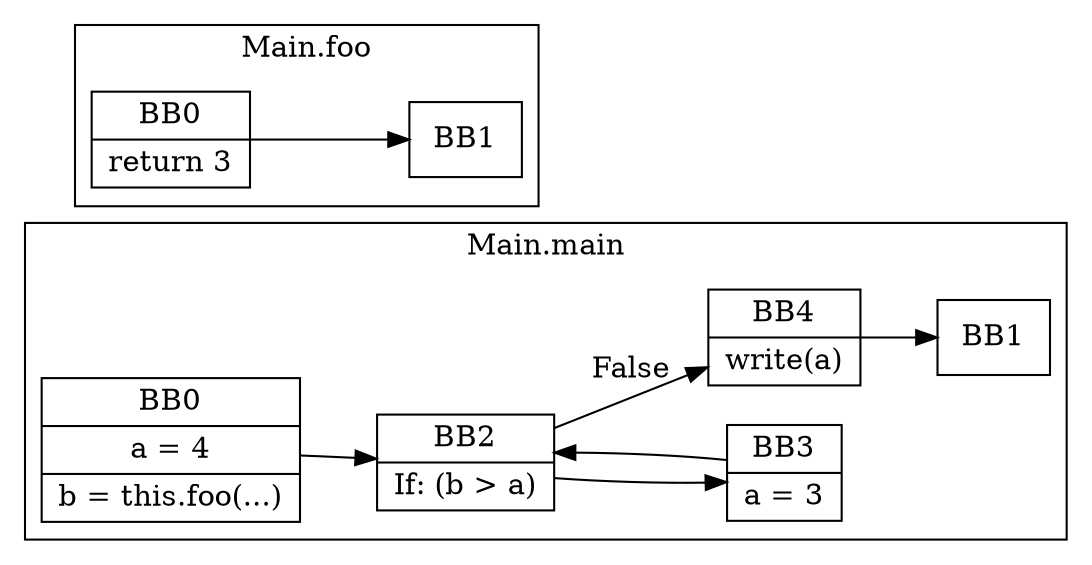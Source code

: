 digraph G {
  graph [ rankdir = "LR" ];
  subgraph cluster_0 {
    label = "Main.main"
    M0_BB0 [
      shape="record"
      label="BB0|a = 4|b = this.foo(...)"
    ];
    M0_BB0 -> M0_BB2;
    M0_BB1 [
      shape="record"
      label="BB1"
    ];
    M0_BB2 [
      shape="record"
      label="BB2|If: (b \> a)"
    ];
    M0_BB2 -> M0_BB3;
    M0_BB2 -> M0_BB4 [label="False"];
    M0_BB3 [
      shape="record"
      label="BB3|a = 3"
    ];
    M0_BB3 -> M0_BB2;
    M0_BB4 [
      shape="record"
      label="BB4|write(a)"
    ];
    M0_BB4 -> M0_BB1;
  }
  subgraph cluster_1 {
    label = "Main.foo"
    M1_BB0 [
      shape="record"
      label="BB0|return 3"
    ];
    M1_BB0 -> M1_BB1;
    M1_BB1 [
      shape="record"
      label="BB1"
    ];
  }
}
